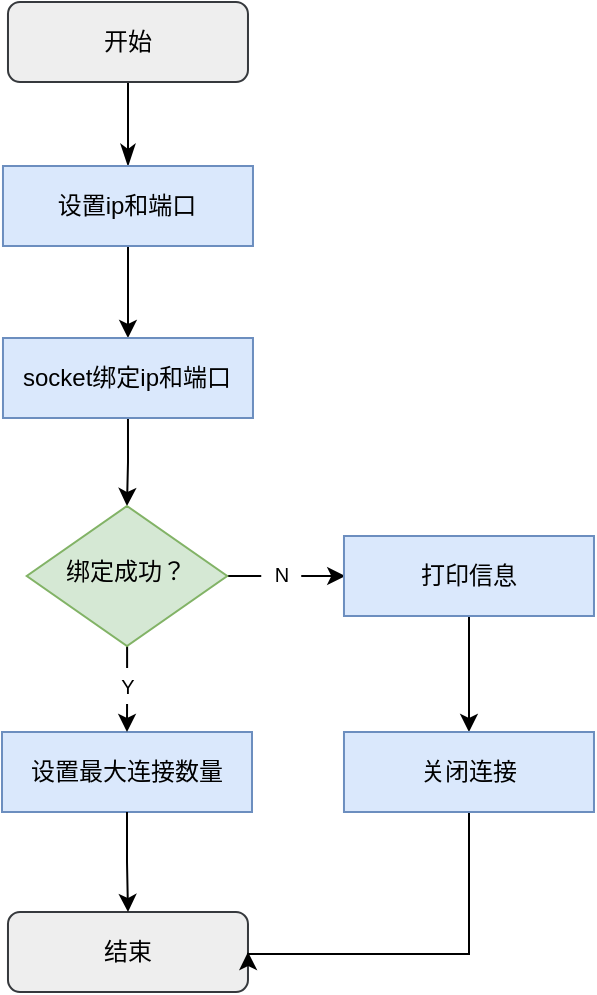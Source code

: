 <mxfile version="22.1.4" type="github">
  <diagram id="C5RBs43oDa-KdzZeNtuy" name="Page-1">
    <mxGraphModel dx="1015" dy="543" grid="1" gridSize="1" guides="1" tooltips="1" connect="1" arrows="1" fold="1" page="1" pageScale="1" pageWidth="827" pageHeight="1169" math="0" shadow="0">
      <root>
        <mxCell id="WIyWlLk6GJQsqaUBKTNV-0" />
        <mxCell id="WIyWlLk6GJQsqaUBKTNV-1" parent="WIyWlLk6GJQsqaUBKTNV-0" />
        <mxCell id="KgDcbHXpNngw1wZbkrTV-0" value="" style="rounded=0;html=1;jettySize=auto;orthogonalLoop=1;fontSize=11;endArrow=classicThin;endFill=1;endSize=8;strokeWidth=1;shadow=0;labelBackgroundColor=none;edgeStyle=orthogonalEdgeStyle;movable=1;resizable=1;rotatable=1;deletable=1;editable=1;locked=0;connectable=1;entryX=0.5;entryY=0;entryDx=0;entryDy=0;" parent="WIyWlLk6GJQsqaUBKTNV-1" source="KgDcbHXpNngw1wZbkrTV-1" target="KgDcbHXpNngw1wZbkrTV-11" edge="1">
          <mxGeometry relative="1" as="geometry">
            <mxPoint x="485.99" y="176" as="targetPoint" />
          </mxGeometry>
        </mxCell>
        <mxCell id="KgDcbHXpNngw1wZbkrTV-1" value="开始" style="rounded=1;whiteSpace=wrap;html=1;fontSize=12;glass=0;strokeWidth=1;shadow=0;fillColor=#eeeeee;strokeColor=#36393d;" parent="WIyWlLk6GJQsqaUBKTNV-1" vertex="1">
          <mxGeometry x="425.99" y="95" width="120" height="40" as="geometry" />
        </mxCell>
        <mxCell id="KgDcbHXpNngw1wZbkrTV-9" value="结束" style="rounded=1;whiteSpace=wrap;html=1;fontSize=12;glass=0;strokeWidth=1;shadow=0;fillColor=#eeeeee;strokeColor=#36393d;" parent="WIyWlLk6GJQsqaUBKTNV-1" vertex="1">
          <mxGeometry x="425.99" y="550" width="120" height="40" as="geometry" />
        </mxCell>
        <mxCell id="KgDcbHXpNngw1wZbkrTV-10" value="" style="edgeStyle=orthogonalEdgeStyle;rounded=0;orthogonalLoop=1;jettySize=auto;html=1;" parent="WIyWlLk6GJQsqaUBKTNV-1" source="KgDcbHXpNngw1wZbkrTV-11" target="KgDcbHXpNngw1wZbkrTV-13" edge="1">
          <mxGeometry relative="1" as="geometry" />
        </mxCell>
        <mxCell id="KgDcbHXpNngw1wZbkrTV-11" value="设置ip和端口" style="rounded=0;whiteSpace=wrap;html=1;fillColor=#dae8fc;strokeColor=#6c8ebf;" parent="WIyWlLk6GJQsqaUBKTNV-1" vertex="1">
          <mxGeometry x="423.49" y="177" width="125" height="40" as="geometry" />
        </mxCell>
        <mxCell id="KgDcbHXpNngw1wZbkrTV-12" value="" style="edgeStyle=orthogonalEdgeStyle;rounded=0;orthogonalLoop=1;jettySize=auto;html=1;exitX=0.5;exitY=1;exitDx=0;exitDy=0;entryX=0.5;entryY=0;entryDx=0;entryDy=0;" parent="WIyWlLk6GJQsqaUBKTNV-1" source="KgDcbHXpNngw1wZbkrTV-13" target="KgDcbHXpNngw1wZbkrTV-31" edge="1">
          <mxGeometry relative="1" as="geometry">
            <mxPoint x="483.994" y="297" as="sourcePoint" />
            <mxPoint x="484.5" y="346" as="targetPoint" />
          </mxGeometry>
        </mxCell>
        <mxCell id="KgDcbHXpNngw1wZbkrTV-13" value="socket绑定ip和端口" style="rounded=0;whiteSpace=wrap;html=1;fillColor=#dae8fc;strokeColor=#6c8ebf;" parent="WIyWlLk6GJQsqaUBKTNV-1" vertex="1">
          <mxGeometry x="423.49" y="263" width="125" height="40" as="geometry" />
        </mxCell>
        <mxCell id="KgDcbHXpNngw1wZbkrTV-26" value="设置最大连接数量" style="rounded=0;whiteSpace=wrap;html=1;fillColor=#dae8fc;strokeColor=#6c8ebf;" parent="WIyWlLk6GJQsqaUBKTNV-1" vertex="1">
          <mxGeometry x="423" y="460" width="125" height="40" as="geometry" />
        </mxCell>
        <mxCell id="KgDcbHXpNngw1wZbkrTV-27" value="" style="edgeStyle=orthogonalEdgeStyle;rounded=0;orthogonalLoop=1;jettySize=auto;html=1;exitX=0.5;exitY=1;exitDx=0;exitDy=0;" parent="WIyWlLk6GJQsqaUBKTNV-1" source="KgDcbHXpNngw1wZbkrTV-26" target="KgDcbHXpNngw1wZbkrTV-9" edge="1">
          <mxGeometry relative="1" as="geometry">
            <mxPoint x="707.62" y="645.034" as="sourcePoint" />
          </mxGeometry>
        </mxCell>
        <mxCell id="KgDcbHXpNngw1wZbkrTV-29" value="" style="edgeStyle=orthogonalEdgeStyle;rounded=0;orthogonalLoop=1;jettySize=auto;html=1;" parent="WIyWlLk6GJQsqaUBKTNV-1" edge="1">
          <mxGeometry relative="1" as="geometry">
            <mxPoint x="594.62" y="382" as="targetPoint" />
            <mxPoint x="535.62" y="382" as="sourcePoint" />
          </mxGeometry>
        </mxCell>
        <mxCell id="KgDcbHXpNngw1wZbkrTV-30" value="&lt;font style=&quot;font-size: 10px;&quot;&gt;N&lt;/font&gt;" style="text;html=1;strokeColor=none;fillColor=default;align=center;verticalAlign=middle;whiteSpace=wrap;rounded=0;" parent="WIyWlLk6GJQsqaUBKTNV-1" vertex="1">
          <mxGeometry x="552.62" y="372" width="20" height="18" as="geometry" />
        </mxCell>
        <mxCell id="KgDcbHXpNngw1wZbkrTV-33" value="" style="edgeStyle=orthogonalEdgeStyle;rounded=0;orthogonalLoop=1;jettySize=auto;html=1;" parent="WIyWlLk6GJQsqaUBKTNV-1" source="KgDcbHXpNngw1wZbkrTV-31" target="KgDcbHXpNngw1wZbkrTV-26" edge="1">
          <mxGeometry relative="1" as="geometry" />
        </mxCell>
        <mxCell id="KgDcbHXpNngw1wZbkrTV-31" value="绑定成功？" style="rhombus;whiteSpace=wrap;html=1;shadow=0;fontFamily=Helvetica;fontSize=12;align=center;strokeWidth=1;spacing=6;spacingTop=-4;fillColor=#d5e8d4;strokeColor=#82b366;" parent="WIyWlLk6GJQsqaUBKTNV-1" vertex="1">
          <mxGeometry x="435.37" y="347" width="100.25" height="70" as="geometry" />
        </mxCell>
        <mxCell id="KgDcbHXpNngw1wZbkrTV-32" value="&lt;font style=&quot;font-size: 10px;&quot;&gt;Y&lt;/font&gt;" style="text;html=1;strokeColor=none;fillColor=default;align=center;verticalAlign=middle;whiteSpace=wrap;rounded=0;" parent="WIyWlLk6GJQsqaUBKTNV-1" vertex="1">
          <mxGeometry x="475.99" y="428" width="20" height="18" as="geometry" />
        </mxCell>
        <mxCell id="KgDcbHXpNngw1wZbkrTV-36" value="" style="edgeStyle=orthogonalEdgeStyle;rounded=0;orthogonalLoop=1;jettySize=auto;html=1;" parent="WIyWlLk6GJQsqaUBKTNV-1" source="KgDcbHXpNngw1wZbkrTV-34" target="KgDcbHXpNngw1wZbkrTV-35" edge="1">
          <mxGeometry relative="1" as="geometry" />
        </mxCell>
        <mxCell id="KgDcbHXpNngw1wZbkrTV-34" value="打印信息" style="rounded=0;whiteSpace=wrap;html=1;fillColor=#dae8fc;strokeColor=#6c8ebf;" parent="WIyWlLk6GJQsqaUBKTNV-1" vertex="1">
          <mxGeometry x="593.99" y="362" width="125" height="40" as="geometry" />
        </mxCell>
        <mxCell id="KgDcbHXpNngw1wZbkrTV-37" style="edgeStyle=orthogonalEdgeStyle;rounded=0;orthogonalLoop=1;jettySize=auto;html=1;entryX=1;entryY=0.5;entryDx=0;entryDy=0;" parent="WIyWlLk6GJQsqaUBKTNV-1" source="KgDcbHXpNngw1wZbkrTV-35" target="KgDcbHXpNngw1wZbkrTV-9" edge="1">
          <mxGeometry relative="1" as="geometry">
            <Array as="points">
              <mxPoint x="657" y="571" />
            </Array>
          </mxGeometry>
        </mxCell>
        <mxCell id="KgDcbHXpNngw1wZbkrTV-35" value="关闭连接" style="rounded=0;whiteSpace=wrap;html=1;fillColor=#dae8fc;strokeColor=#6c8ebf;" parent="WIyWlLk6GJQsqaUBKTNV-1" vertex="1">
          <mxGeometry x="593.99" y="460" width="125" height="40" as="geometry" />
        </mxCell>
      </root>
    </mxGraphModel>
  </diagram>
</mxfile>
